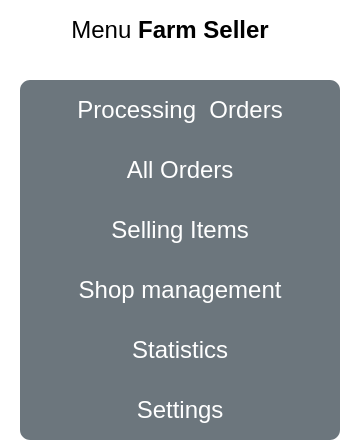 <mxfile version="24.7.10">
  <diagram name="Page-1" id="d9MECwk6M3lA7RhGrX-I">
    <mxGraphModel dx="1434" dy="801" grid="1" gridSize="10" guides="1" tooltips="1" connect="1" arrows="1" fold="1" page="1" pageScale="1" pageWidth="1169" pageHeight="827" math="0" shadow="0">
      <root>
        <mxCell id="0" />
        <mxCell id="1" parent="0" />
        <mxCell id="iA9OGL4PFLqJJ_GDNvPD-17" value="" style="swimlane;shape=mxgraph.bootstrap.anchor;strokeColor=none;fillColor=#6C767D;fontColor=#ffffff;fontStyle=0;childLayout=stackLayout;horizontal=1;startSize=0;horizontalStack=0;resizeParent=1;resizeParentMax=0;resizeLast=0;collapsible=0;marginBottom=0;whiteSpace=wrap;html=1;" vertex="1" parent="1">
          <mxGeometry x="110" y="190" width="160" height="180" as="geometry" />
        </mxCell>
        <mxCell id="iA9OGL4PFLqJJ_GDNvPD-18" value="Processing&amp;nbsp; Orders" style="text;strokeColor=inherit;align=center;verticalAlign=middle;spacingLeft=10;spacingRight=10;overflow=hidden;points=[[0,0.5],[1,0.5]];portConstraint=eastwest;rotatable=0;whiteSpace=wrap;html=1;shape=mxgraph.bootstrap.topButton;rSize=5;fillColor=inherit;fontColor=inherit;" vertex="1" parent="iA9OGL4PFLqJJ_GDNvPD-17">
          <mxGeometry width="160" height="30" as="geometry" />
        </mxCell>
        <mxCell id="iA9OGL4PFLqJJ_GDNvPD-19" value="All Orders" style="text;strokeColor=inherit;align=center;verticalAlign=middle;spacingLeft=10;spacingRight=10;overflow=hidden;points=[[0,0.5],[1,0.5]];portConstraint=eastwest;rotatable=0;whiteSpace=wrap;html=1;rSize=5;fillColor=inherit;fontColor=inherit;" vertex="1" parent="iA9OGL4PFLqJJ_GDNvPD-17">
          <mxGeometry y="30" width="160" height="30" as="geometry" />
        </mxCell>
        <mxCell id="iA9OGL4PFLqJJ_GDNvPD-20" value="Selling Items" style="text;strokeColor=inherit;align=center;verticalAlign=middle;spacingLeft=10;spacingRight=10;overflow=hidden;points=[[0,0.5],[1,0.5]];portConstraint=eastwest;rotatable=0;whiteSpace=wrap;html=1;rSize=5;fillColor=inherit;fontColor=inherit;" vertex="1" parent="iA9OGL4PFLqJJ_GDNvPD-17">
          <mxGeometry y="60" width="160" height="30" as="geometry" />
        </mxCell>
        <mxCell id="iA9OGL4PFLqJJ_GDNvPD-21" value="Shop management" style="text;strokeColor=inherit;align=center;verticalAlign=middle;spacingLeft=10;spacingRight=10;overflow=hidden;points=[[0,0.5],[1,0.5]];portConstraint=eastwest;rotatable=0;whiteSpace=wrap;html=1;rSize=5;fillColor=inherit;fontColor=inherit;" vertex="1" parent="iA9OGL4PFLqJJ_GDNvPD-17">
          <mxGeometry y="90" width="160" height="30" as="geometry" />
        </mxCell>
        <mxCell id="iA9OGL4PFLqJJ_GDNvPD-22" value="Statistics" style="text;strokeColor=inherit;align=center;verticalAlign=middle;spacingLeft=10;spacingRight=10;overflow=hidden;points=[[0,0.5],[1,0.5]];portConstraint=eastwest;rotatable=0;whiteSpace=wrap;html=1;rSize=5;fillColor=inherit;fontColor=inherit;" vertex="1" parent="iA9OGL4PFLqJJ_GDNvPD-17">
          <mxGeometry y="120" width="160" height="30" as="geometry" />
        </mxCell>
        <mxCell id="iA9OGL4PFLqJJ_GDNvPD-23" value="Settings" style="text;strokeColor=inherit;align=center;verticalAlign=middle;spacingLeft=10;spacingRight=10;overflow=hidden;points=[[0,0.5],[1,0.5]];portConstraint=eastwest;rotatable=0;whiteSpace=wrap;html=1;shape=mxgraph.bootstrap.bottomButton;rSize=5;fillColor=inherit;fontColor=inherit;" vertex="1" parent="iA9OGL4PFLqJJ_GDNvPD-17">
          <mxGeometry y="150" width="160" height="30" as="geometry" />
        </mxCell>
        <mxCell id="iA9OGL4PFLqJJ_GDNvPD-24" value="Menu &lt;b&gt;Farm Seller&lt;/b&gt;" style="text;html=1;align=center;verticalAlign=middle;whiteSpace=wrap;rounded=0;" vertex="1" parent="1">
          <mxGeometry x="100" y="150" width="170" height="30" as="geometry" />
        </mxCell>
      </root>
    </mxGraphModel>
  </diagram>
</mxfile>
